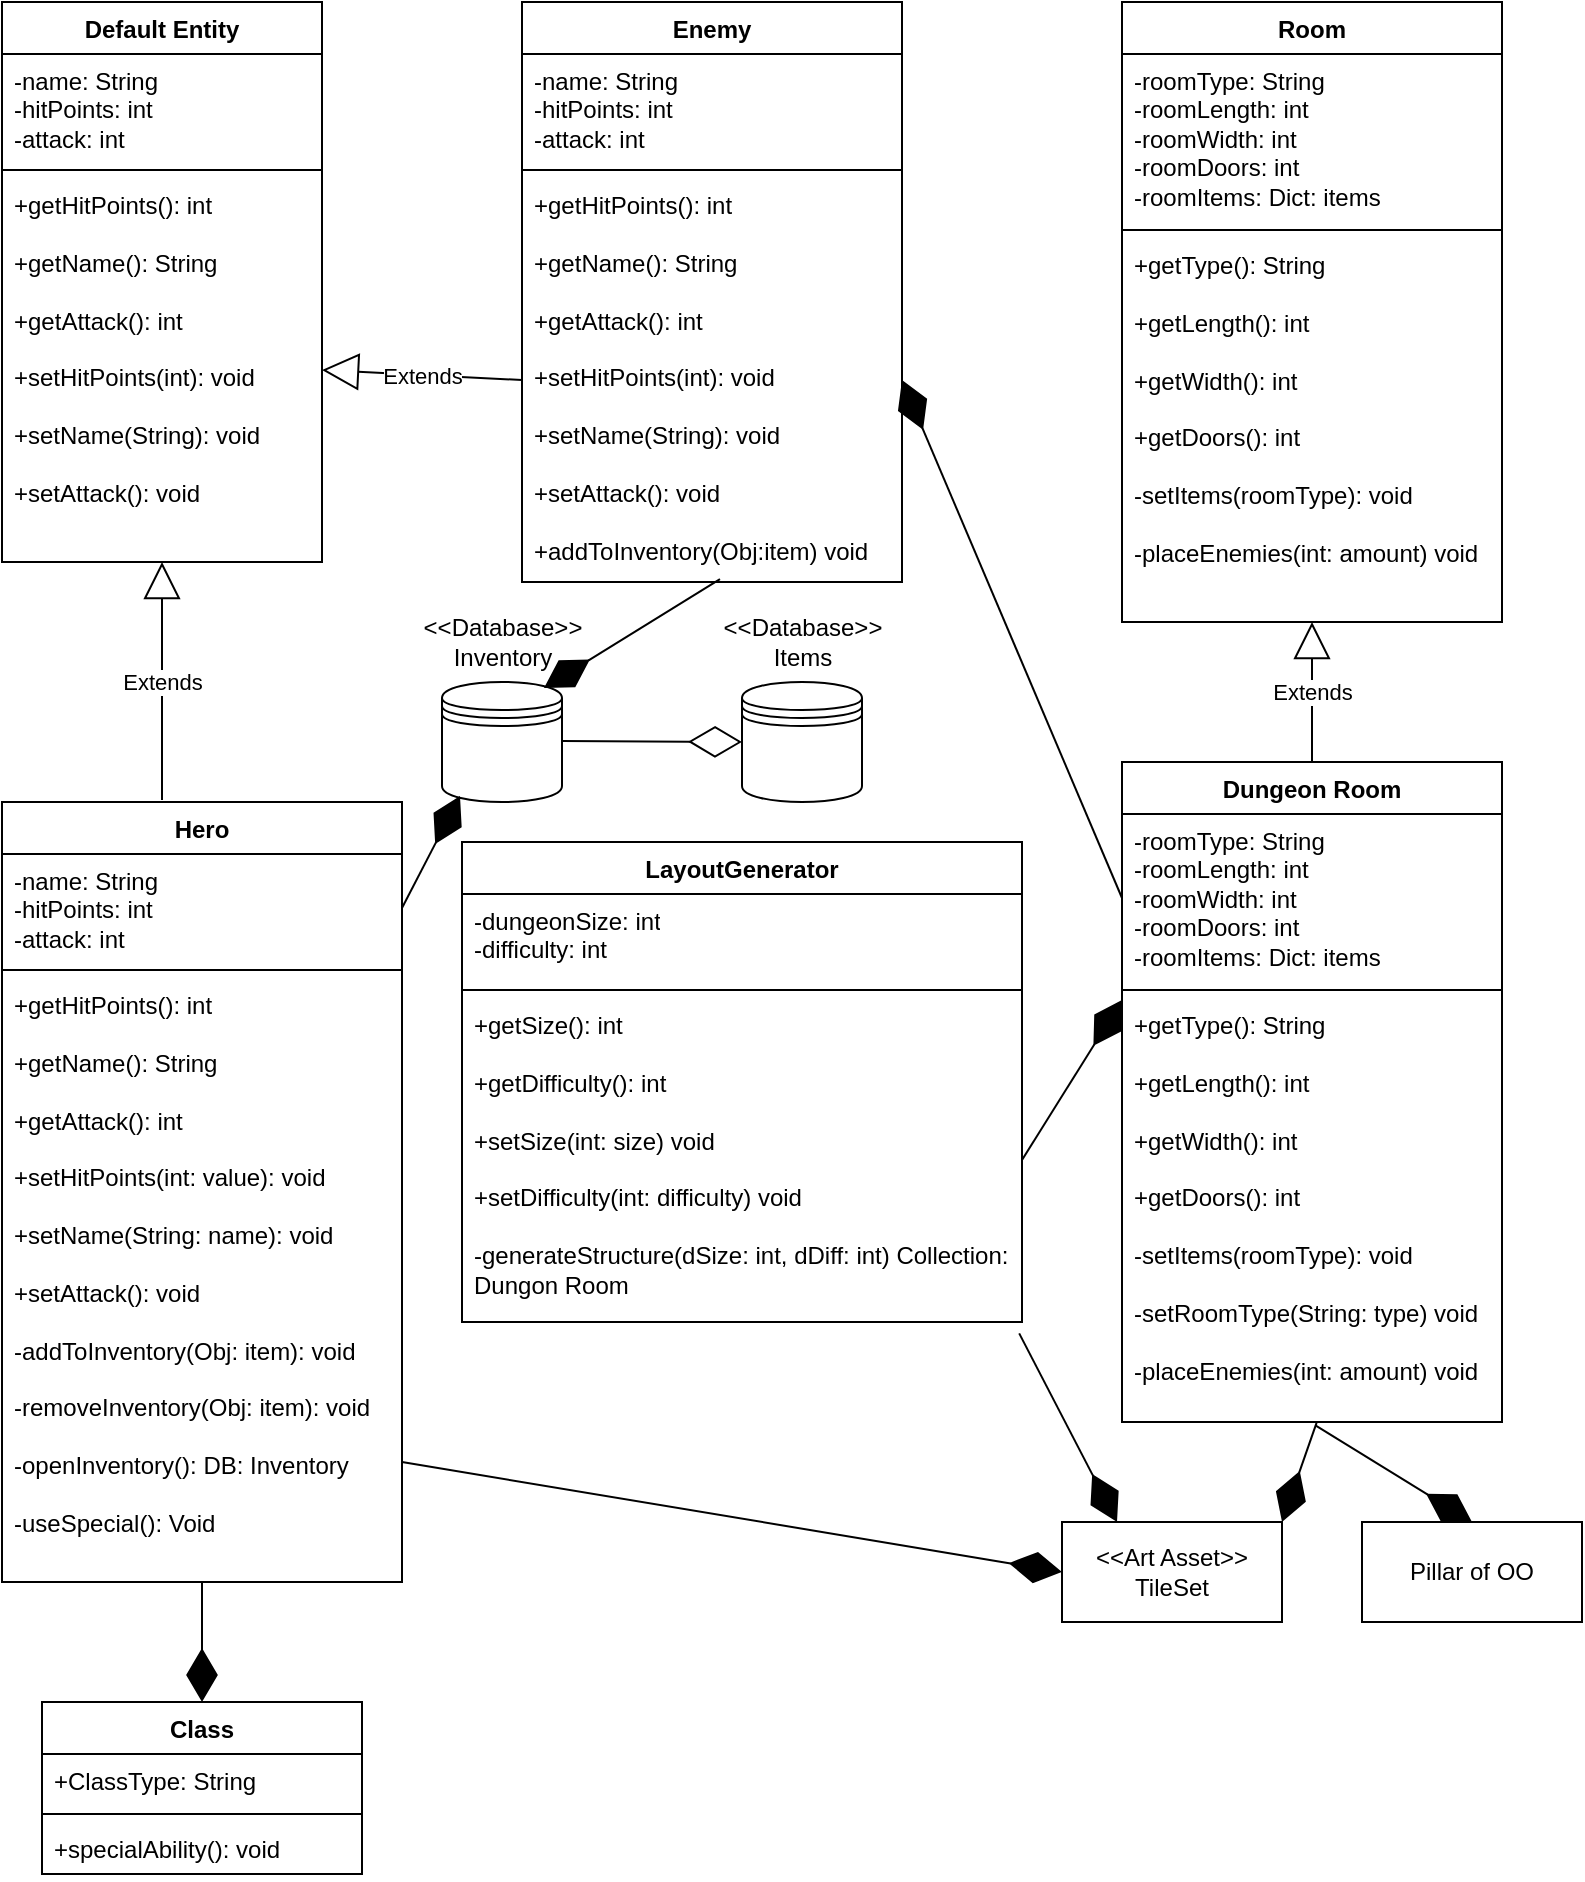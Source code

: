 <mxfile version="26.2.14">
  <diagram name="Page-1" id="0t3gRtOkfCPLEtk6LwFw">
    <mxGraphModel dx="1213" dy="738" grid="1" gridSize="10" guides="1" tooltips="1" connect="1" arrows="1" fold="1" page="1" pageScale="1" pageWidth="850" pageHeight="1100" math="0" shadow="0">
      <root>
        <mxCell id="0" />
        <mxCell id="1" parent="0" />
        <mxCell id="aUcYhCLIbQXx3DJ2oYsx-1" value="Default Entity" style="swimlane;fontStyle=1;align=center;verticalAlign=top;childLayout=stackLayout;horizontal=1;startSize=26;horizontalStack=0;resizeParent=1;resizeParentMax=0;resizeLast=0;collapsible=1;marginBottom=0;whiteSpace=wrap;html=1;" parent="1" vertex="1">
          <mxGeometry x="20" y="20" width="160" height="280" as="geometry" />
        </mxCell>
        <mxCell id="aUcYhCLIbQXx3DJ2oYsx-2" value="&lt;div&gt;-name: String&lt;/div&gt;&lt;div&gt;-hitPoints: int&lt;/div&gt;&lt;div&gt;-attack: int&lt;/div&gt;" style="text;strokeColor=none;fillColor=none;align=left;verticalAlign=top;spacingLeft=4;spacingRight=4;overflow=hidden;rotatable=0;points=[[0,0.5],[1,0.5]];portConstraint=eastwest;whiteSpace=wrap;html=1;" parent="aUcYhCLIbQXx3DJ2oYsx-1" vertex="1">
          <mxGeometry y="26" width="160" height="54" as="geometry" />
        </mxCell>
        <mxCell id="aUcYhCLIbQXx3DJ2oYsx-3" value="" style="line;strokeWidth=1;fillColor=none;align=left;verticalAlign=middle;spacingTop=-1;spacingLeft=3;spacingRight=3;rotatable=0;labelPosition=right;points=[];portConstraint=eastwest;strokeColor=inherit;" parent="aUcYhCLIbQXx3DJ2oYsx-1" vertex="1">
          <mxGeometry y="80" width="160" height="8" as="geometry" />
        </mxCell>
        <mxCell id="aUcYhCLIbQXx3DJ2oYsx-4" value="&lt;div&gt;+getHitPoints(): int&lt;/div&gt;&lt;div&gt;&lt;br&gt;&lt;/div&gt;&lt;div&gt;+getName(): String&lt;/div&gt;&lt;div&gt;&lt;br&gt;&lt;/div&gt;&lt;div&gt;+getAttack(): int&lt;/div&gt;&lt;div&gt;&lt;br&gt;&lt;/div&gt;&lt;div&gt;+setHitPoints(int): void&lt;/div&gt;&lt;div&gt;&lt;br&gt;&lt;/div&gt;&lt;div&gt;+setName(String): void&lt;/div&gt;&lt;div&gt;&lt;br&gt;&lt;/div&gt;&lt;div&gt;+setAttack(): void&lt;/div&gt;" style="text;strokeColor=none;fillColor=none;align=left;verticalAlign=top;spacingLeft=4;spacingRight=4;overflow=hidden;rotatable=0;points=[[0,0.5],[1,0.5]];portConstraint=eastwest;whiteSpace=wrap;html=1;" parent="aUcYhCLIbQXx3DJ2oYsx-1" vertex="1">
          <mxGeometry y="88" width="160" height="192" as="geometry" />
        </mxCell>
        <mxCell id="iLqWerZTy7hUYoZ8PlAZ-1" value="Hero" style="swimlane;fontStyle=1;align=center;verticalAlign=top;childLayout=stackLayout;horizontal=1;startSize=26;horizontalStack=0;resizeParent=1;resizeParentMax=0;resizeLast=0;collapsible=1;marginBottom=0;whiteSpace=wrap;html=1;" vertex="1" parent="1">
          <mxGeometry x="20" y="420" width="200" height="390" as="geometry" />
        </mxCell>
        <mxCell id="iLqWerZTy7hUYoZ8PlAZ-2" value="&lt;div&gt;-name: String&lt;/div&gt;&lt;div&gt;-hitPoints: int&lt;/div&gt;&lt;div&gt;-attack: int&lt;/div&gt;" style="text;strokeColor=none;fillColor=none;align=left;verticalAlign=top;spacingLeft=4;spacingRight=4;overflow=hidden;rotatable=0;points=[[0,0.5],[1,0.5]];portConstraint=eastwest;whiteSpace=wrap;html=1;" vertex="1" parent="iLqWerZTy7hUYoZ8PlAZ-1">
          <mxGeometry y="26" width="200" height="54" as="geometry" />
        </mxCell>
        <mxCell id="iLqWerZTy7hUYoZ8PlAZ-3" value="" style="line;strokeWidth=1;fillColor=none;align=left;verticalAlign=middle;spacingTop=-1;spacingLeft=3;spacingRight=3;rotatable=0;labelPosition=right;points=[];portConstraint=eastwest;strokeColor=inherit;" vertex="1" parent="iLqWerZTy7hUYoZ8PlAZ-1">
          <mxGeometry y="80" width="200" height="8" as="geometry" />
        </mxCell>
        <mxCell id="iLqWerZTy7hUYoZ8PlAZ-4" value="&lt;div&gt;+getHitPoints(): int&lt;/div&gt;&lt;div&gt;&lt;br&gt;&lt;/div&gt;&lt;div&gt;+getName(): String&lt;/div&gt;&lt;div&gt;&lt;br&gt;&lt;/div&gt;&lt;div&gt;+getAttack(): int&lt;/div&gt;&lt;div&gt;&lt;br&gt;&lt;/div&gt;&lt;div&gt;+setHitPoints(int: value): void&lt;/div&gt;&lt;div&gt;&lt;br&gt;&lt;/div&gt;&lt;div&gt;+setName(String: name): void&lt;/div&gt;&lt;div&gt;&lt;br&gt;&lt;/div&gt;&lt;div&gt;+setAttack(): void&lt;/div&gt;&lt;div&gt;&lt;br&gt;&lt;/div&gt;&lt;div&gt;-addToInventory(Obj: item): void&lt;/div&gt;&lt;div&gt;&lt;br&gt;&lt;/div&gt;&lt;div&gt;-removeInventory(Obj: item): void&lt;/div&gt;&lt;div&gt;&lt;br&gt;&lt;/div&gt;&lt;div&gt;-openInventory(): DB: Inventory&lt;/div&gt;&lt;div&gt;&lt;br&gt;&lt;/div&gt;&lt;div&gt;-useSpecial(): Void&lt;/div&gt;" style="text;strokeColor=none;fillColor=none;align=left;verticalAlign=top;spacingLeft=4;spacingRight=4;overflow=hidden;rotatable=0;points=[[0,0.5],[1,0.5]];portConstraint=eastwest;whiteSpace=wrap;html=1;" vertex="1" parent="iLqWerZTy7hUYoZ8PlAZ-1">
          <mxGeometry y="88" width="200" height="302" as="geometry" />
        </mxCell>
        <mxCell id="iLqWerZTy7hUYoZ8PlAZ-11" value="Extends" style="endArrow=block;endSize=16;endFill=0;html=1;rounded=0;" edge="1" parent="1" target="aUcYhCLIbQXx3DJ2oYsx-4">
          <mxGeometry width="160" relative="1" as="geometry">
            <mxPoint x="100" y="419" as="sourcePoint" />
            <mxPoint x="260" y="419" as="targetPoint" />
          </mxGeometry>
        </mxCell>
        <mxCell id="iLqWerZTy7hUYoZ8PlAZ-12" value="" style="shape=datastore;whiteSpace=wrap;html=1;" vertex="1" parent="1">
          <mxGeometry x="240" y="360" width="60" height="60" as="geometry" />
        </mxCell>
        <mxCell id="iLqWerZTy7hUYoZ8PlAZ-13" value="" style="endArrow=diamondThin;endFill=1;endSize=24;html=1;rounded=0;entryX=0.15;entryY=0.95;entryDx=0;entryDy=0;entryPerimeter=0;exitX=1;exitY=0.5;exitDx=0;exitDy=0;" edge="1" parent="1" source="iLqWerZTy7hUYoZ8PlAZ-2" target="iLqWerZTy7hUYoZ8PlAZ-12">
          <mxGeometry width="160" relative="1" as="geometry">
            <mxPoint x="180" y="554.5" as="sourcePoint" />
            <mxPoint x="340" y="554.5" as="targetPoint" />
          </mxGeometry>
        </mxCell>
        <mxCell id="iLqWerZTy7hUYoZ8PlAZ-14" value="&lt;div&gt;&amp;lt;&amp;lt;Database&amp;gt;&amp;gt;&lt;/div&gt;&lt;div&gt;Inventory&lt;/div&gt;" style="text;html=1;align=center;verticalAlign=middle;resizable=0;points=[];autosize=1;strokeColor=none;fillColor=none;" vertex="1" parent="1">
          <mxGeometry x="220" y="320" width="100" height="40" as="geometry" />
        </mxCell>
        <mxCell id="iLqWerZTy7hUYoZ8PlAZ-15" value="Class" style="swimlane;fontStyle=1;align=center;verticalAlign=top;childLayout=stackLayout;horizontal=1;startSize=26;horizontalStack=0;resizeParent=1;resizeParentMax=0;resizeLast=0;collapsible=1;marginBottom=0;whiteSpace=wrap;html=1;" vertex="1" parent="1">
          <mxGeometry x="40" y="870" width="160" height="86" as="geometry" />
        </mxCell>
        <mxCell id="iLqWerZTy7hUYoZ8PlAZ-16" value="+ClassType: String" style="text;strokeColor=none;fillColor=none;align=left;verticalAlign=top;spacingLeft=4;spacingRight=4;overflow=hidden;rotatable=0;points=[[0,0.5],[1,0.5]];portConstraint=eastwest;whiteSpace=wrap;html=1;" vertex="1" parent="iLqWerZTy7hUYoZ8PlAZ-15">
          <mxGeometry y="26" width="160" height="26" as="geometry" />
        </mxCell>
        <mxCell id="iLqWerZTy7hUYoZ8PlAZ-17" value="" style="line;strokeWidth=1;fillColor=none;align=left;verticalAlign=middle;spacingTop=-1;spacingLeft=3;spacingRight=3;rotatable=0;labelPosition=right;points=[];portConstraint=eastwest;strokeColor=inherit;" vertex="1" parent="iLqWerZTy7hUYoZ8PlAZ-15">
          <mxGeometry y="52" width="160" height="8" as="geometry" />
        </mxCell>
        <mxCell id="iLqWerZTy7hUYoZ8PlAZ-18" value="+specialAbility(): void" style="text;strokeColor=none;fillColor=none;align=left;verticalAlign=top;spacingLeft=4;spacingRight=4;overflow=hidden;rotatable=0;points=[[0,0.5],[1,0.5]];portConstraint=eastwest;whiteSpace=wrap;html=1;" vertex="1" parent="iLqWerZTy7hUYoZ8PlAZ-15">
          <mxGeometry y="60" width="160" height="26" as="geometry" />
        </mxCell>
        <mxCell id="iLqWerZTy7hUYoZ8PlAZ-19" value="" style="endArrow=diamondThin;endFill=1;endSize=24;html=1;rounded=0;entryX=0.5;entryY=0;entryDx=0;entryDy=0;" edge="1" parent="1" source="iLqWerZTy7hUYoZ8PlAZ-4" target="iLqWerZTy7hUYoZ8PlAZ-15">
          <mxGeometry width="160" relative="1" as="geometry">
            <mxPoint x="205" y="635.5" as="sourcePoint" />
            <mxPoint x="365" y="635.5" as="targetPoint" />
          </mxGeometry>
        </mxCell>
        <mxCell id="iLqWerZTy7hUYoZ8PlAZ-20" value="Room" style="swimlane;fontStyle=1;align=center;verticalAlign=top;childLayout=stackLayout;horizontal=1;startSize=26;horizontalStack=0;resizeParent=1;resizeParentMax=0;resizeLast=0;collapsible=1;marginBottom=0;whiteSpace=wrap;html=1;" vertex="1" parent="1">
          <mxGeometry x="580" y="20" width="190" height="310" as="geometry" />
        </mxCell>
        <mxCell id="iLqWerZTy7hUYoZ8PlAZ-21" value="&lt;div&gt;-roomType: String&lt;/div&gt;&lt;div&gt;-roomLength: int&lt;/div&gt;&lt;div&gt;-roomWidth: int&lt;/div&gt;&lt;div&gt;-roomDoors: int&lt;/div&gt;&lt;div&gt;-roomItems: Dict: items&lt;/div&gt;" style="text;strokeColor=none;fillColor=none;align=left;verticalAlign=top;spacingLeft=4;spacingRight=4;overflow=hidden;rotatable=0;points=[[0,0.5],[1,0.5]];portConstraint=eastwest;whiteSpace=wrap;html=1;" vertex="1" parent="iLqWerZTy7hUYoZ8PlAZ-20">
          <mxGeometry y="26" width="190" height="84" as="geometry" />
        </mxCell>
        <mxCell id="iLqWerZTy7hUYoZ8PlAZ-22" value="" style="line;strokeWidth=1;fillColor=none;align=left;verticalAlign=middle;spacingTop=-1;spacingLeft=3;spacingRight=3;rotatable=0;labelPosition=right;points=[];portConstraint=eastwest;strokeColor=inherit;" vertex="1" parent="iLqWerZTy7hUYoZ8PlAZ-20">
          <mxGeometry y="110" width="190" height="8" as="geometry" />
        </mxCell>
        <mxCell id="iLqWerZTy7hUYoZ8PlAZ-23" value="&lt;div&gt;+getType(): String&lt;/div&gt;&lt;div&gt;&lt;br&gt;&lt;/div&gt;&lt;div&gt;+getLength(): int&lt;/div&gt;&lt;div&gt;&lt;br&gt;&lt;/div&gt;&lt;div&gt;+getWidth(): int&lt;/div&gt;&lt;div&gt;&lt;br&gt;&lt;/div&gt;&lt;div&gt;+getDoors(): int&lt;/div&gt;&lt;div&gt;&lt;br&gt;&lt;/div&gt;&lt;div&gt;-setItems(roomType): void&lt;/div&gt;&lt;div&gt;&lt;br&gt;&lt;/div&gt;&lt;div&gt;-placeEnemies(int: amount) void&lt;/div&gt;&lt;div&gt;&lt;br&gt;&lt;/div&gt;&lt;div&gt;&lt;br&gt;&lt;/div&gt;" style="text;strokeColor=none;fillColor=none;align=left;verticalAlign=top;spacingLeft=4;spacingRight=4;overflow=hidden;rotatable=0;points=[[0,0.5],[1,0.5]];portConstraint=eastwest;whiteSpace=wrap;html=1;" vertex="1" parent="iLqWerZTy7hUYoZ8PlAZ-20">
          <mxGeometry y="118" width="190" height="192" as="geometry" />
        </mxCell>
        <mxCell id="iLqWerZTy7hUYoZ8PlAZ-24" value="Enemy" style="swimlane;fontStyle=1;align=center;verticalAlign=top;childLayout=stackLayout;horizontal=1;startSize=26;horizontalStack=0;resizeParent=1;resizeParentMax=0;resizeLast=0;collapsible=1;marginBottom=0;whiteSpace=wrap;html=1;" vertex="1" parent="1">
          <mxGeometry x="280" y="20" width="190" height="290" as="geometry" />
        </mxCell>
        <mxCell id="iLqWerZTy7hUYoZ8PlAZ-25" value="&lt;div&gt;-name: String&lt;/div&gt;&lt;div&gt;-hitPoints: int&lt;/div&gt;&lt;div&gt;-attack: int&lt;/div&gt;" style="text;strokeColor=none;fillColor=none;align=left;verticalAlign=top;spacingLeft=4;spacingRight=4;overflow=hidden;rotatable=0;points=[[0,0.5],[1,0.5]];portConstraint=eastwest;whiteSpace=wrap;html=1;" vertex="1" parent="iLqWerZTy7hUYoZ8PlAZ-24">
          <mxGeometry y="26" width="190" height="54" as="geometry" />
        </mxCell>
        <mxCell id="iLqWerZTy7hUYoZ8PlAZ-26" value="" style="line;strokeWidth=1;fillColor=none;align=left;verticalAlign=middle;spacingTop=-1;spacingLeft=3;spacingRight=3;rotatable=0;labelPosition=right;points=[];portConstraint=eastwest;strokeColor=inherit;" vertex="1" parent="iLqWerZTy7hUYoZ8PlAZ-24">
          <mxGeometry y="80" width="190" height="8" as="geometry" />
        </mxCell>
        <mxCell id="iLqWerZTy7hUYoZ8PlAZ-27" value="&lt;div&gt;+getHitPoints(): int&lt;/div&gt;&lt;div&gt;&lt;br&gt;&lt;/div&gt;&lt;div&gt;+getName(): String&lt;/div&gt;&lt;div&gt;&lt;br&gt;&lt;/div&gt;&lt;div&gt;+getAttack(): int&lt;/div&gt;&lt;div&gt;&lt;br&gt;&lt;/div&gt;&lt;div&gt;+setHitPoints(int): void&lt;/div&gt;&lt;div&gt;&lt;br&gt;&lt;/div&gt;&lt;div&gt;+setName(String): void&lt;/div&gt;&lt;div&gt;&lt;br&gt;&lt;/div&gt;&lt;div&gt;+setAttack(): void&lt;/div&gt;&lt;div&gt;&lt;br&gt;&lt;/div&gt;&lt;div&gt;+addToInventory(Obj:item) void&lt;/div&gt;" style="text;strokeColor=none;fillColor=none;align=left;verticalAlign=top;spacingLeft=4;spacingRight=4;overflow=hidden;rotatable=0;points=[[0,0.5],[1,0.5]];portConstraint=eastwest;whiteSpace=wrap;html=1;" vertex="1" parent="iLqWerZTy7hUYoZ8PlAZ-24">
          <mxGeometry y="88" width="190" height="202" as="geometry" />
        </mxCell>
        <mxCell id="iLqWerZTy7hUYoZ8PlAZ-28" value="Extends" style="endArrow=block;endSize=16;endFill=0;html=1;rounded=0;entryX=1;entryY=0.5;entryDx=0;entryDy=0;exitX=0;exitY=0.5;exitDx=0;exitDy=0;" edge="1" parent="1" source="iLqWerZTy7hUYoZ8PlAZ-27" target="aUcYhCLIbQXx3DJ2oYsx-4">
          <mxGeometry width="160" relative="1" as="geometry">
            <mxPoint x="240" y="190" as="sourcePoint" />
            <mxPoint x="400" y="190" as="targetPoint" />
          </mxGeometry>
        </mxCell>
        <mxCell id="iLqWerZTy7hUYoZ8PlAZ-29" value="" style="endArrow=diamondThin;endFill=1;endSize=24;html=1;rounded=0;exitX=0.521;exitY=0.993;exitDx=0;exitDy=0;entryX=0.85;entryY=0.05;entryDx=0;entryDy=0;exitPerimeter=0;entryPerimeter=0;" edge="1" parent="1" source="iLqWerZTy7hUYoZ8PlAZ-27" target="iLqWerZTy7hUYoZ8PlAZ-12">
          <mxGeometry width="160" relative="1" as="geometry">
            <mxPoint x="420" y="370" as="sourcePoint" />
            <mxPoint x="580" y="370" as="targetPoint" />
          </mxGeometry>
        </mxCell>
        <mxCell id="iLqWerZTy7hUYoZ8PlAZ-30" value="" style="endArrow=diamondThin;endFill=1;endSize=24;html=1;rounded=0;exitX=0;exitY=0.5;exitDx=0;exitDy=0;entryX=1;entryY=0.5;entryDx=0;entryDy=0;" edge="1" parent="1" source="iLqWerZTy7hUYoZ8PlAZ-39" target="iLqWerZTy7hUYoZ8PlAZ-27">
          <mxGeometry width="160" relative="1" as="geometry">
            <mxPoint x="420" y="370" as="sourcePoint" />
            <mxPoint x="580" y="370" as="targetPoint" />
          </mxGeometry>
        </mxCell>
        <mxCell id="iLqWerZTy7hUYoZ8PlAZ-31" value="" style="shape=datastore;whiteSpace=wrap;html=1;" vertex="1" parent="1">
          <mxGeometry x="390" y="360" width="60" height="60" as="geometry" />
        </mxCell>
        <mxCell id="iLqWerZTy7hUYoZ8PlAZ-32" value="&lt;div&gt;&amp;lt;&amp;lt;Database&amp;gt;&amp;gt;&lt;/div&gt;&lt;div&gt;Items&lt;/div&gt;" style="text;html=1;align=center;verticalAlign=middle;resizable=0;points=[];autosize=1;strokeColor=none;fillColor=none;" vertex="1" parent="1">
          <mxGeometry x="370" y="320" width="100" height="40" as="geometry" />
        </mxCell>
        <mxCell id="iLqWerZTy7hUYoZ8PlAZ-33" value="" style="endArrow=diamondThin;endFill=0;endSize=24;html=1;rounded=0;entryX=0;entryY=0.5;entryDx=0;entryDy=0;" edge="1" parent="1" target="iLqWerZTy7hUYoZ8PlAZ-31">
          <mxGeometry width="160" relative="1" as="geometry">
            <mxPoint x="300" y="389.5" as="sourcePoint" />
            <mxPoint x="460" y="389.5" as="targetPoint" />
          </mxGeometry>
        </mxCell>
        <mxCell id="iLqWerZTy7hUYoZ8PlAZ-38" value="Dungeon Room" style="swimlane;fontStyle=1;align=center;verticalAlign=top;childLayout=stackLayout;horizontal=1;startSize=26;horizontalStack=0;resizeParent=1;resizeParentMax=0;resizeLast=0;collapsible=1;marginBottom=0;whiteSpace=wrap;html=1;" vertex="1" parent="1">
          <mxGeometry x="580" y="400" width="190" height="330" as="geometry">
            <mxRectangle x="580" y="400" width="120" height="30" as="alternateBounds" />
          </mxGeometry>
        </mxCell>
        <mxCell id="iLqWerZTy7hUYoZ8PlAZ-39" value="&lt;div&gt;-roomType: String&lt;/div&gt;&lt;div&gt;-roomLength: int&lt;/div&gt;&lt;div&gt;-roomWidth: int&lt;/div&gt;&lt;div&gt;-roomDoors: int&lt;/div&gt;&lt;div&gt;-roomItems: Dict: items&lt;/div&gt;" style="text;strokeColor=none;fillColor=none;align=left;verticalAlign=top;spacingLeft=4;spacingRight=4;overflow=hidden;rotatable=0;points=[[0,0.5],[1,0.5]];portConstraint=eastwest;whiteSpace=wrap;html=1;" vertex="1" parent="iLqWerZTy7hUYoZ8PlAZ-38">
          <mxGeometry y="26" width="190" height="84" as="geometry" />
        </mxCell>
        <mxCell id="iLqWerZTy7hUYoZ8PlAZ-40" value="" style="line;strokeWidth=1;fillColor=none;align=left;verticalAlign=middle;spacingTop=-1;spacingLeft=3;spacingRight=3;rotatable=0;labelPosition=right;points=[];portConstraint=eastwest;strokeColor=inherit;" vertex="1" parent="iLqWerZTy7hUYoZ8PlAZ-38">
          <mxGeometry y="110" width="190" height="8" as="geometry" />
        </mxCell>
        <mxCell id="iLqWerZTy7hUYoZ8PlAZ-41" value="&lt;div&gt;+getType(): String&lt;/div&gt;&lt;div&gt;&lt;br&gt;&lt;/div&gt;&lt;div&gt;+getLength(): int&lt;/div&gt;&lt;div&gt;&lt;br&gt;&lt;/div&gt;&lt;div&gt;+getWidth(): int&lt;/div&gt;&lt;div&gt;&lt;br&gt;&lt;/div&gt;&lt;div&gt;+getDoors(): int&lt;/div&gt;&lt;div&gt;&lt;br&gt;&lt;/div&gt;&lt;div&gt;-setItems(roomType): void&lt;/div&gt;&lt;div&gt;&lt;br&gt;&lt;/div&gt;&lt;div&gt;-setRoomType(String: type) void&lt;/div&gt;&lt;div&gt;&lt;br&gt;&lt;/div&gt;&lt;div&gt;-placeEnemies(int: amount) void&lt;/div&gt;&lt;div&gt;&lt;br&gt;&lt;/div&gt;&lt;div&gt;&lt;br&gt;&lt;/div&gt;" style="text;strokeColor=none;fillColor=none;align=left;verticalAlign=top;spacingLeft=4;spacingRight=4;overflow=hidden;rotatable=0;points=[[0,0.5],[1,0.5]];portConstraint=eastwest;whiteSpace=wrap;html=1;" vertex="1" parent="iLqWerZTy7hUYoZ8PlAZ-38">
          <mxGeometry y="118" width="190" height="212" as="geometry" />
        </mxCell>
        <mxCell id="iLqWerZTy7hUYoZ8PlAZ-42" value="Extends" style="endArrow=block;endSize=16;endFill=0;html=1;rounded=0;exitX=0.5;exitY=0;exitDx=0;exitDy=0;" edge="1" parent="1" source="iLqWerZTy7hUYoZ8PlAZ-38" target="iLqWerZTy7hUYoZ8PlAZ-23">
          <mxGeometry width="160" relative="1" as="geometry">
            <mxPoint x="420" y="450" as="sourcePoint" />
            <mxPoint x="580" y="450" as="targetPoint" />
            <Array as="points" />
          </mxGeometry>
        </mxCell>
        <mxCell id="iLqWerZTy7hUYoZ8PlAZ-43" value="LayoutGenerator" style="swimlane;fontStyle=1;align=center;verticalAlign=top;childLayout=stackLayout;horizontal=1;startSize=26;horizontalStack=0;resizeParent=1;resizeParentMax=0;resizeLast=0;collapsible=1;marginBottom=0;whiteSpace=wrap;html=1;" vertex="1" parent="1">
          <mxGeometry x="250" y="440" width="280" height="240" as="geometry" />
        </mxCell>
        <mxCell id="iLqWerZTy7hUYoZ8PlAZ-44" value="&lt;div&gt;-dungeonSize: int&lt;/div&gt;&lt;div&gt;-difficulty: int&lt;/div&gt;" style="text;strokeColor=none;fillColor=none;align=left;verticalAlign=top;spacingLeft=4;spacingRight=4;overflow=hidden;rotatable=0;points=[[0,0.5],[1,0.5]];portConstraint=eastwest;whiteSpace=wrap;html=1;" vertex="1" parent="iLqWerZTy7hUYoZ8PlAZ-43">
          <mxGeometry y="26" width="280" height="44" as="geometry" />
        </mxCell>
        <mxCell id="iLqWerZTy7hUYoZ8PlAZ-45" value="" style="line;strokeWidth=1;fillColor=none;align=left;verticalAlign=middle;spacingTop=-1;spacingLeft=3;spacingRight=3;rotatable=0;labelPosition=right;points=[];portConstraint=eastwest;strokeColor=inherit;" vertex="1" parent="iLqWerZTy7hUYoZ8PlAZ-43">
          <mxGeometry y="70" width="280" height="8" as="geometry" />
        </mxCell>
        <mxCell id="iLqWerZTy7hUYoZ8PlAZ-46" value="&lt;div&gt;+getSize(): int&lt;/div&gt;&lt;div&gt;&lt;br&gt;&lt;/div&gt;&lt;div&gt;+getDifficulty(): int&lt;/div&gt;&lt;div&gt;&lt;br&gt;&lt;/div&gt;&lt;div&gt;+setSize(int: size) void&lt;/div&gt;&lt;div&gt;&lt;br&gt;&lt;/div&gt;&lt;div&gt;+setDifficulty(int: difficulty) void&lt;/div&gt;&lt;div&gt;&lt;br&gt;&lt;/div&gt;&lt;div&gt;-generateStructure(dSize: int, dDiff: int) Collection: Dungon Room &lt;br&gt;&lt;/div&gt;&lt;div&gt;&lt;br&gt;&lt;/div&gt;&lt;div&gt;&lt;br&gt;&lt;/div&gt;" style="text;strokeColor=none;fillColor=none;align=left;verticalAlign=top;spacingLeft=4;spacingRight=4;overflow=hidden;rotatable=0;points=[[0,0.5],[1,0.5]];portConstraint=eastwest;whiteSpace=wrap;html=1;" vertex="1" parent="iLqWerZTy7hUYoZ8PlAZ-43">
          <mxGeometry y="78" width="280" height="162" as="geometry" />
        </mxCell>
        <mxCell id="iLqWerZTy7hUYoZ8PlAZ-47" value="Pillar of OO" style="html=1;whiteSpace=wrap;" vertex="1" parent="1">
          <mxGeometry x="700" y="780" width="110" height="50" as="geometry" />
        </mxCell>
        <mxCell id="iLqWerZTy7hUYoZ8PlAZ-48" value="" style="endArrow=diamondThin;endFill=1;endSize=24;html=1;rounded=0;exitX=0.509;exitY=1.008;exitDx=0;exitDy=0;exitPerimeter=0;entryX=0.5;entryY=0;entryDx=0;entryDy=0;" edge="1" parent="1" source="iLqWerZTy7hUYoZ8PlAZ-41" target="iLqWerZTy7hUYoZ8PlAZ-47">
          <mxGeometry width="160" relative="1" as="geometry">
            <mxPoint x="420" y="620" as="sourcePoint" />
            <mxPoint x="580" y="620" as="targetPoint" />
          </mxGeometry>
        </mxCell>
        <mxCell id="iLqWerZTy7hUYoZ8PlAZ-50" value="" style="endArrow=diamondThin;endFill=1;endSize=24;html=1;rounded=0;exitX=1;exitY=0.5;exitDx=0;exitDy=0;entryX=0;entryY=0.005;entryDx=0;entryDy=0;entryPerimeter=0;" edge="1" parent="1" source="iLqWerZTy7hUYoZ8PlAZ-46" target="iLqWerZTy7hUYoZ8PlAZ-41">
          <mxGeometry width="160" relative="1" as="geometry">
            <mxPoint x="420" y="680" as="sourcePoint" />
            <mxPoint x="580" y="680" as="targetPoint" />
          </mxGeometry>
        </mxCell>
        <mxCell id="iLqWerZTy7hUYoZ8PlAZ-52" value="" style="endArrow=diamondThin;endFill=1;endSize=24;html=1;rounded=0;exitX=0.512;exitY=1.002;exitDx=0;exitDy=0;exitPerimeter=0;entryX=1;entryY=0;entryDx=0;entryDy=0;" edge="1" parent="1" source="iLqWerZTy7hUYoZ8PlAZ-41" target="iLqWerZTy7hUYoZ8PlAZ-53">
          <mxGeometry width="160" relative="1" as="geometry">
            <mxPoint x="380" y="760" as="sourcePoint" />
            <mxPoint x="540" y="760" as="targetPoint" />
          </mxGeometry>
        </mxCell>
        <mxCell id="iLqWerZTy7hUYoZ8PlAZ-53" value="&lt;div&gt;&amp;lt;&amp;lt;Art Asset&amp;gt;&amp;gt;&lt;/div&gt;&lt;div&gt;TileSet&lt;/div&gt;" style="html=1;whiteSpace=wrap;" vertex="1" parent="1">
          <mxGeometry x="550" y="780" width="110" height="50" as="geometry" />
        </mxCell>
        <mxCell id="iLqWerZTy7hUYoZ8PlAZ-54" value="" style="endArrow=diamondThin;endFill=1;endSize=24;html=1;rounded=0;exitX=0.995;exitY=1.035;exitDx=0;exitDy=0;exitPerimeter=0;entryX=0.25;entryY=0;entryDx=0;entryDy=0;" edge="1" parent="1" source="iLqWerZTy7hUYoZ8PlAZ-46" target="iLqWerZTy7hUYoZ8PlAZ-53">
          <mxGeometry width="160" relative="1" as="geometry">
            <mxPoint x="350" y="750" as="sourcePoint" />
            <mxPoint x="510" y="750" as="targetPoint" />
          </mxGeometry>
        </mxCell>
        <mxCell id="iLqWerZTy7hUYoZ8PlAZ-55" value="" style="endArrow=diamondThin;endFill=1;endSize=24;html=1;rounded=0;entryX=0;entryY=0.5;entryDx=0;entryDy=0;" edge="1" parent="1" target="iLqWerZTy7hUYoZ8PlAZ-53">
          <mxGeometry width="160" relative="1" as="geometry">
            <mxPoint x="220" y="750" as="sourcePoint" />
            <mxPoint x="380" y="750" as="targetPoint" />
          </mxGeometry>
        </mxCell>
      </root>
    </mxGraphModel>
  </diagram>
</mxfile>
